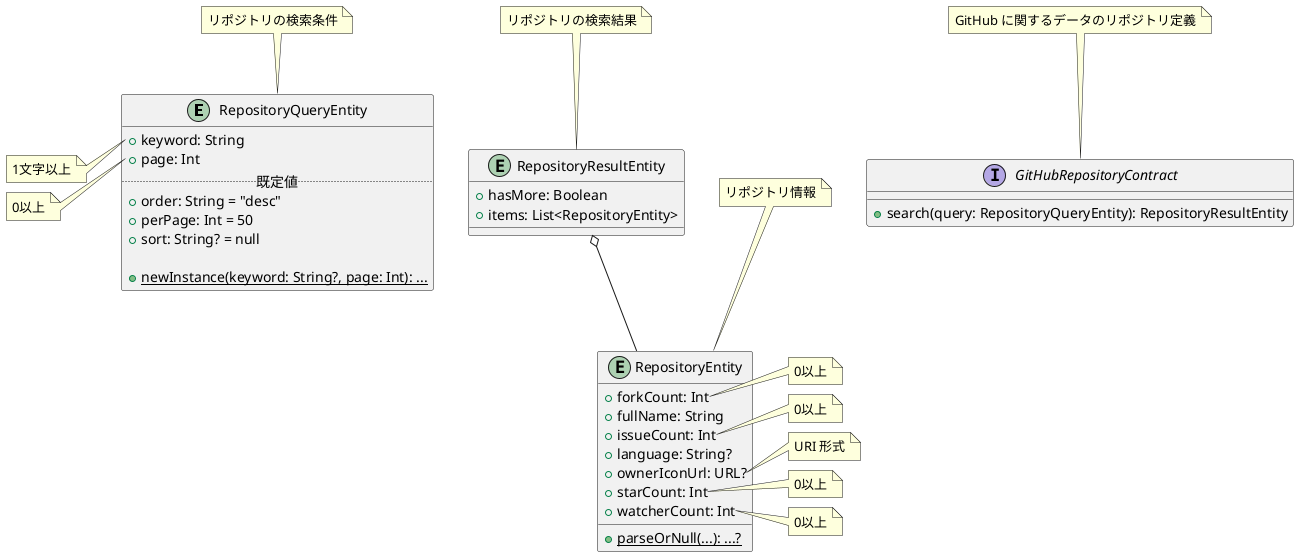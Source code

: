 @startuml

entity RepositoryQueryEntity {
    +keyword: String
    +page: Int
    .. 既定値 ..
    +order: String = "desc"
    +perPage: Int = 50
    +sort: String? = null

    +{static} newInstance(keyword: String?, page: Int): ...
}
note left of RepositoryQueryEntity::keyword
    1文字以上
end note
note left of RepositoryQueryEntity::page
    0以上
end note
note top of RepositoryQueryEntity : リポジトリの検索条件



interface GitHubRepositoryContract {
    +search(query: RepositoryQueryEntity): RepositoryResultEntity
}
note top of GitHubRepositoryContract : GitHub に関するデータのリポジトリ定義



entity RepositoryResultEntity {
    + hasMore: Boolean
    + items: List<RepositoryEntity>
}
note top of RepositoryResultEntity : リポジトリの検索結果

entity RepositoryEntity {
    +forkCount: Int
    +fullName: String
    +issueCount: Int
    +language: String?
    +ownerIconUrl: URL?
    +starCount: Int
    +watcherCount: Int

    +{static} parseOrNull(...): ...?
}
note right of RepositoryEntity::forkCount
    0以上
end note
note right of RepositoryEntity::issueCount
    0以上
end note
note right of RepositoryEntity::ownerIconUrl
    URI 形式
end note
note right of RepositoryEntity::starCount
    0以上
end note
note right of RepositoryEntity::watcherCount
    0以上
end note
note top of RepositoryEntity : リポジトリ情報

RepositoryResultEntity o-- RepositoryEntity

@enduml